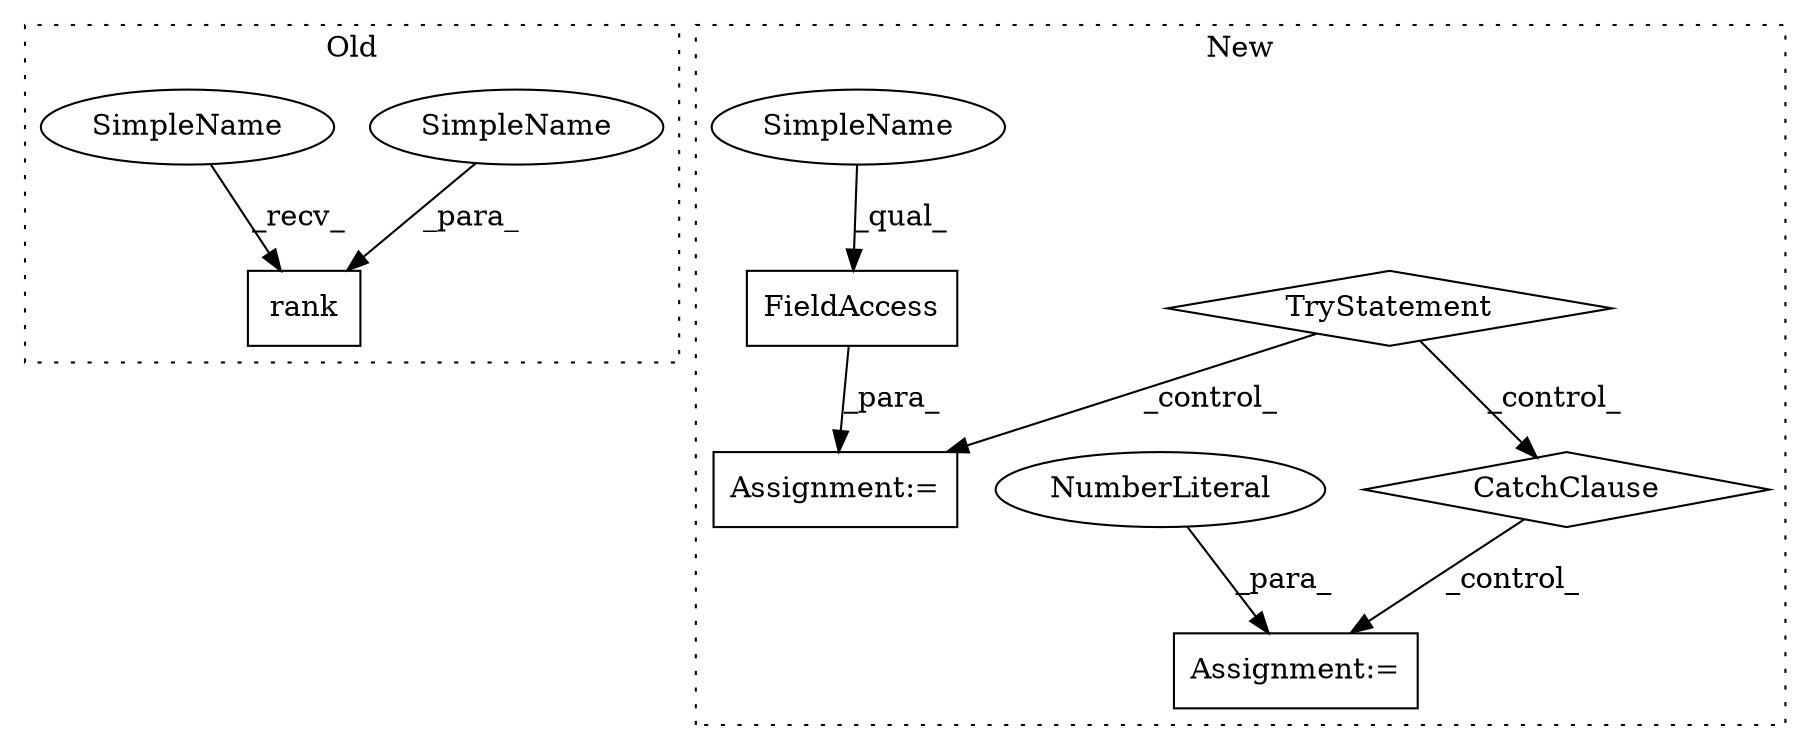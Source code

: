 digraph G {
subgraph cluster0 {
7 [label="rank" a="32" s="667,673" l="5,1" shape="box"];
8 [label="SimpleName" a="42" s="672" l="1" shape="ellipse"];
9 [label="SimpleName" a="42" s="661" l="5" shape="ellipse"];
label = "Old";
style="dotted";
}
subgraph cluster1 {
1 [label="TryStatement" a="54" s="590" l="4" shape="diamond"];
2 [label="CatchClause" a="12" s="626,662" l="13,2" shape="diamond"];
3 [label="Assignment:=" a="7" s="608" l="1" shape="box"];
4 [label="Assignment:=" a="7" s="678" l="1" shape="box"];
5 [label="NumberLiteral" a="34" s="679" l="1" shape="ellipse"];
6 [label="FieldAccess" a="22" s="609" l="6" shape="box"];
10 [label="SimpleName" a="42" s="609" l="1" shape="ellipse"];
label = "New";
style="dotted";
}
1 -> 2 [label="_control_"];
1 -> 3 [label="_control_"];
2 -> 4 [label="_control_"];
5 -> 4 [label="_para_"];
6 -> 3 [label="_para_"];
8 -> 7 [label="_para_"];
9 -> 7 [label="_recv_"];
10 -> 6 [label="_qual_"];
}